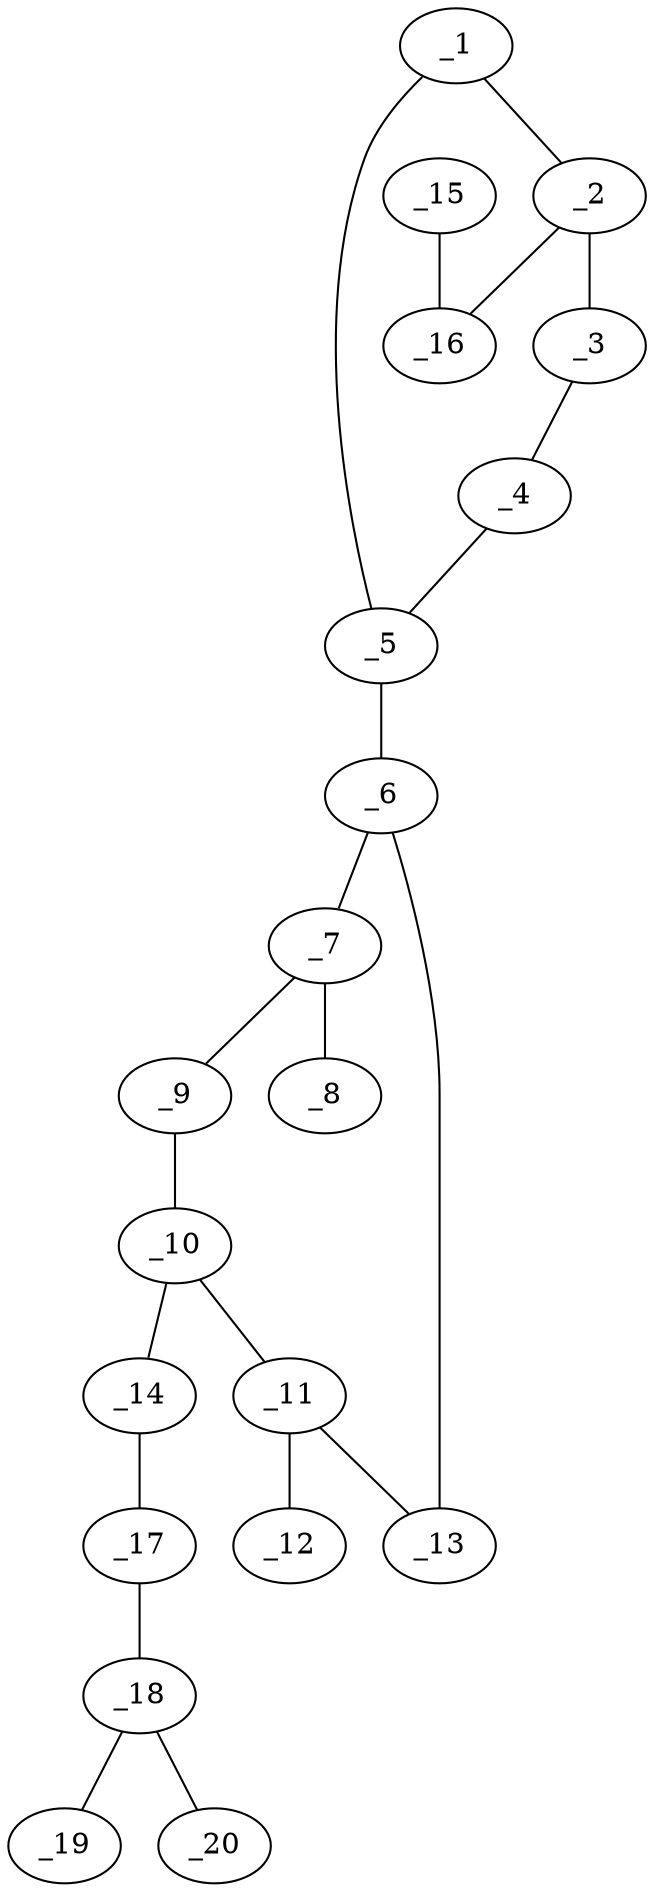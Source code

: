 graph molid625648 {
	_1	 [charge=0,
		chem=2,
		symbol="O  ",
		x="2.9231",
		y="1.9571"];
	_2	 [charge=0,
		chem=1,
		symbol="C  ",
		x="3.2321",
		y="2.9081"];
	_1 -- _2	 [valence=1];
	_5	 [charge=0,
		chem=1,
		symbol="C  ",
		x="3.7321",
		y="1.3693"];
	_1 -- _5	 [valence=1];
	_3	 [charge=0,
		chem=1,
		symbol="C  ",
		x="4.2321",
		y="2.9081"];
	_2 -- _3	 [valence=1];
	_16	 [charge=0,
		chem=1,
		symbol="C  ",
		x="2.6443",
		y="3.7172"];
	_2 -- _16	 [valence=1];
	_4	 [charge=0,
		chem=1,
		symbol="C  ",
		x="4.5411",
		y="1.9571"];
	_3 -- _4	 [valence=1];
	_4 -- _5	 [valence=1];
	_6	 [charge=0,
		chem=4,
		symbol="N  ",
		x="3.7321",
		y="0.3693"];
	_5 -- _6	 [valence=1];
	_7	 [charge=0,
		chem=1,
		symbol="C  ",
		x="2.866",
		y="-0.1307"];
	_6 -- _7	 [valence=1];
	_13	 [charge=0,
		chem=1,
		symbol="C  ",
		x="4.5981",
		y="-0.1307"];
	_6 -- _13	 [valence=1];
	_8	 [charge=0,
		chem=2,
		symbol="O  ",
		x=2,
		y="0.3693"];
	_7 -- _8	 [valence=2];
	_9	 [charge=0,
		chem=4,
		symbol="N  ",
		x="2.866",
		y="-1.1307"];
	_7 -- _9	 [valence=1];
	_10	 [charge=0,
		chem=1,
		symbol="C  ",
		x="3.7321",
		y="-1.6307"];
	_9 -- _10	 [valence=2];
	_11	 [charge=0,
		chem=1,
		symbol="C  ",
		x="4.5981",
		y="-1.1307"];
	_10 -- _11	 [valence=1];
	_14	 [charge=0,
		chem=4,
		symbol="N  ",
		x="3.7321",
		y="-2.6307"];
	_10 -- _14	 [valence=1];
	_12	 [charge=0,
		chem=22,
		symbol="F  ",
		x="5.4641",
		y="-1.6307"];
	_11 -- _12	 [valence=1];
	_11 -- _13	 [valence=2];
	_17	 [charge=0,
		chem=1,
		symbol="C  ",
		x="2.866",
		y="-3.1307"];
	_14 -- _17	 [valence=2];
	_15	 [charge=0,
		chem=2,
		symbol="O  ",
		x="3.051",
		y="4.6307"];
	_15 -- _16	 [valence=1];
	_18	 [charge=0,
		chem=4,
		symbol="N  ",
		x="2.866",
		y="-4.1307"];
	_17 -- _18	 [valence=1];
	_19	 [charge=0,
		chem=1,
		symbol="C  ",
		x=2,
		y="-4.6307"];
	_18 -- _19	 [valence=1];
	_20	 [charge=0,
		chem=1,
		symbol="C  ",
		x="3.7321",
		y="-4.6307"];
	_18 -- _20	 [valence=1];
}
